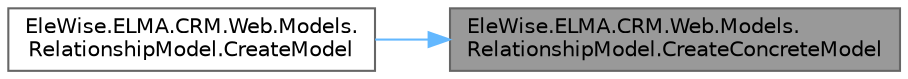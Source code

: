 digraph "EleWise.ELMA.CRM.Web.Models.RelationshipModel.CreateConcreteModel"
{
 // LATEX_PDF_SIZE
  bgcolor="transparent";
  edge [fontname=Helvetica,fontsize=10,labelfontname=Helvetica,labelfontsize=10];
  node [fontname=Helvetica,fontsize=10,shape=box,height=0.2,width=0.4];
  rankdir="RL";
  Node1 [id="Node000001",label="EleWise.ELMA.CRM.Web.Models.\lRelationshipModel.CreateConcreteModel",height=0.2,width=0.4,color="gray40", fillcolor="grey60", style="filled", fontcolor="black",tooltip="Создать модель отображения под целевой тип сущности"];
  Node1 -> Node2 [id="edge1_Node000001_Node000002",dir="back",color="steelblue1",style="solid",tooltip=" "];
  Node2 [id="Node000002",label="EleWise.ELMA.CRM.Web.Models.\lRelationshipModel.CreateModel",height=0.2,width=0.4,color="grey40", fillcolor="white", style="filled",URL="$class_ele_wise_1_1_e_l_m_a_1_1_c_r_m_1_1_web_1_1_models_1_1_relationship_model.html#a38d68d238306b4765e04cf2bdd39fe65",tooltip="Создать модель отображения какого-нибудь взаимоотношения"];
}
